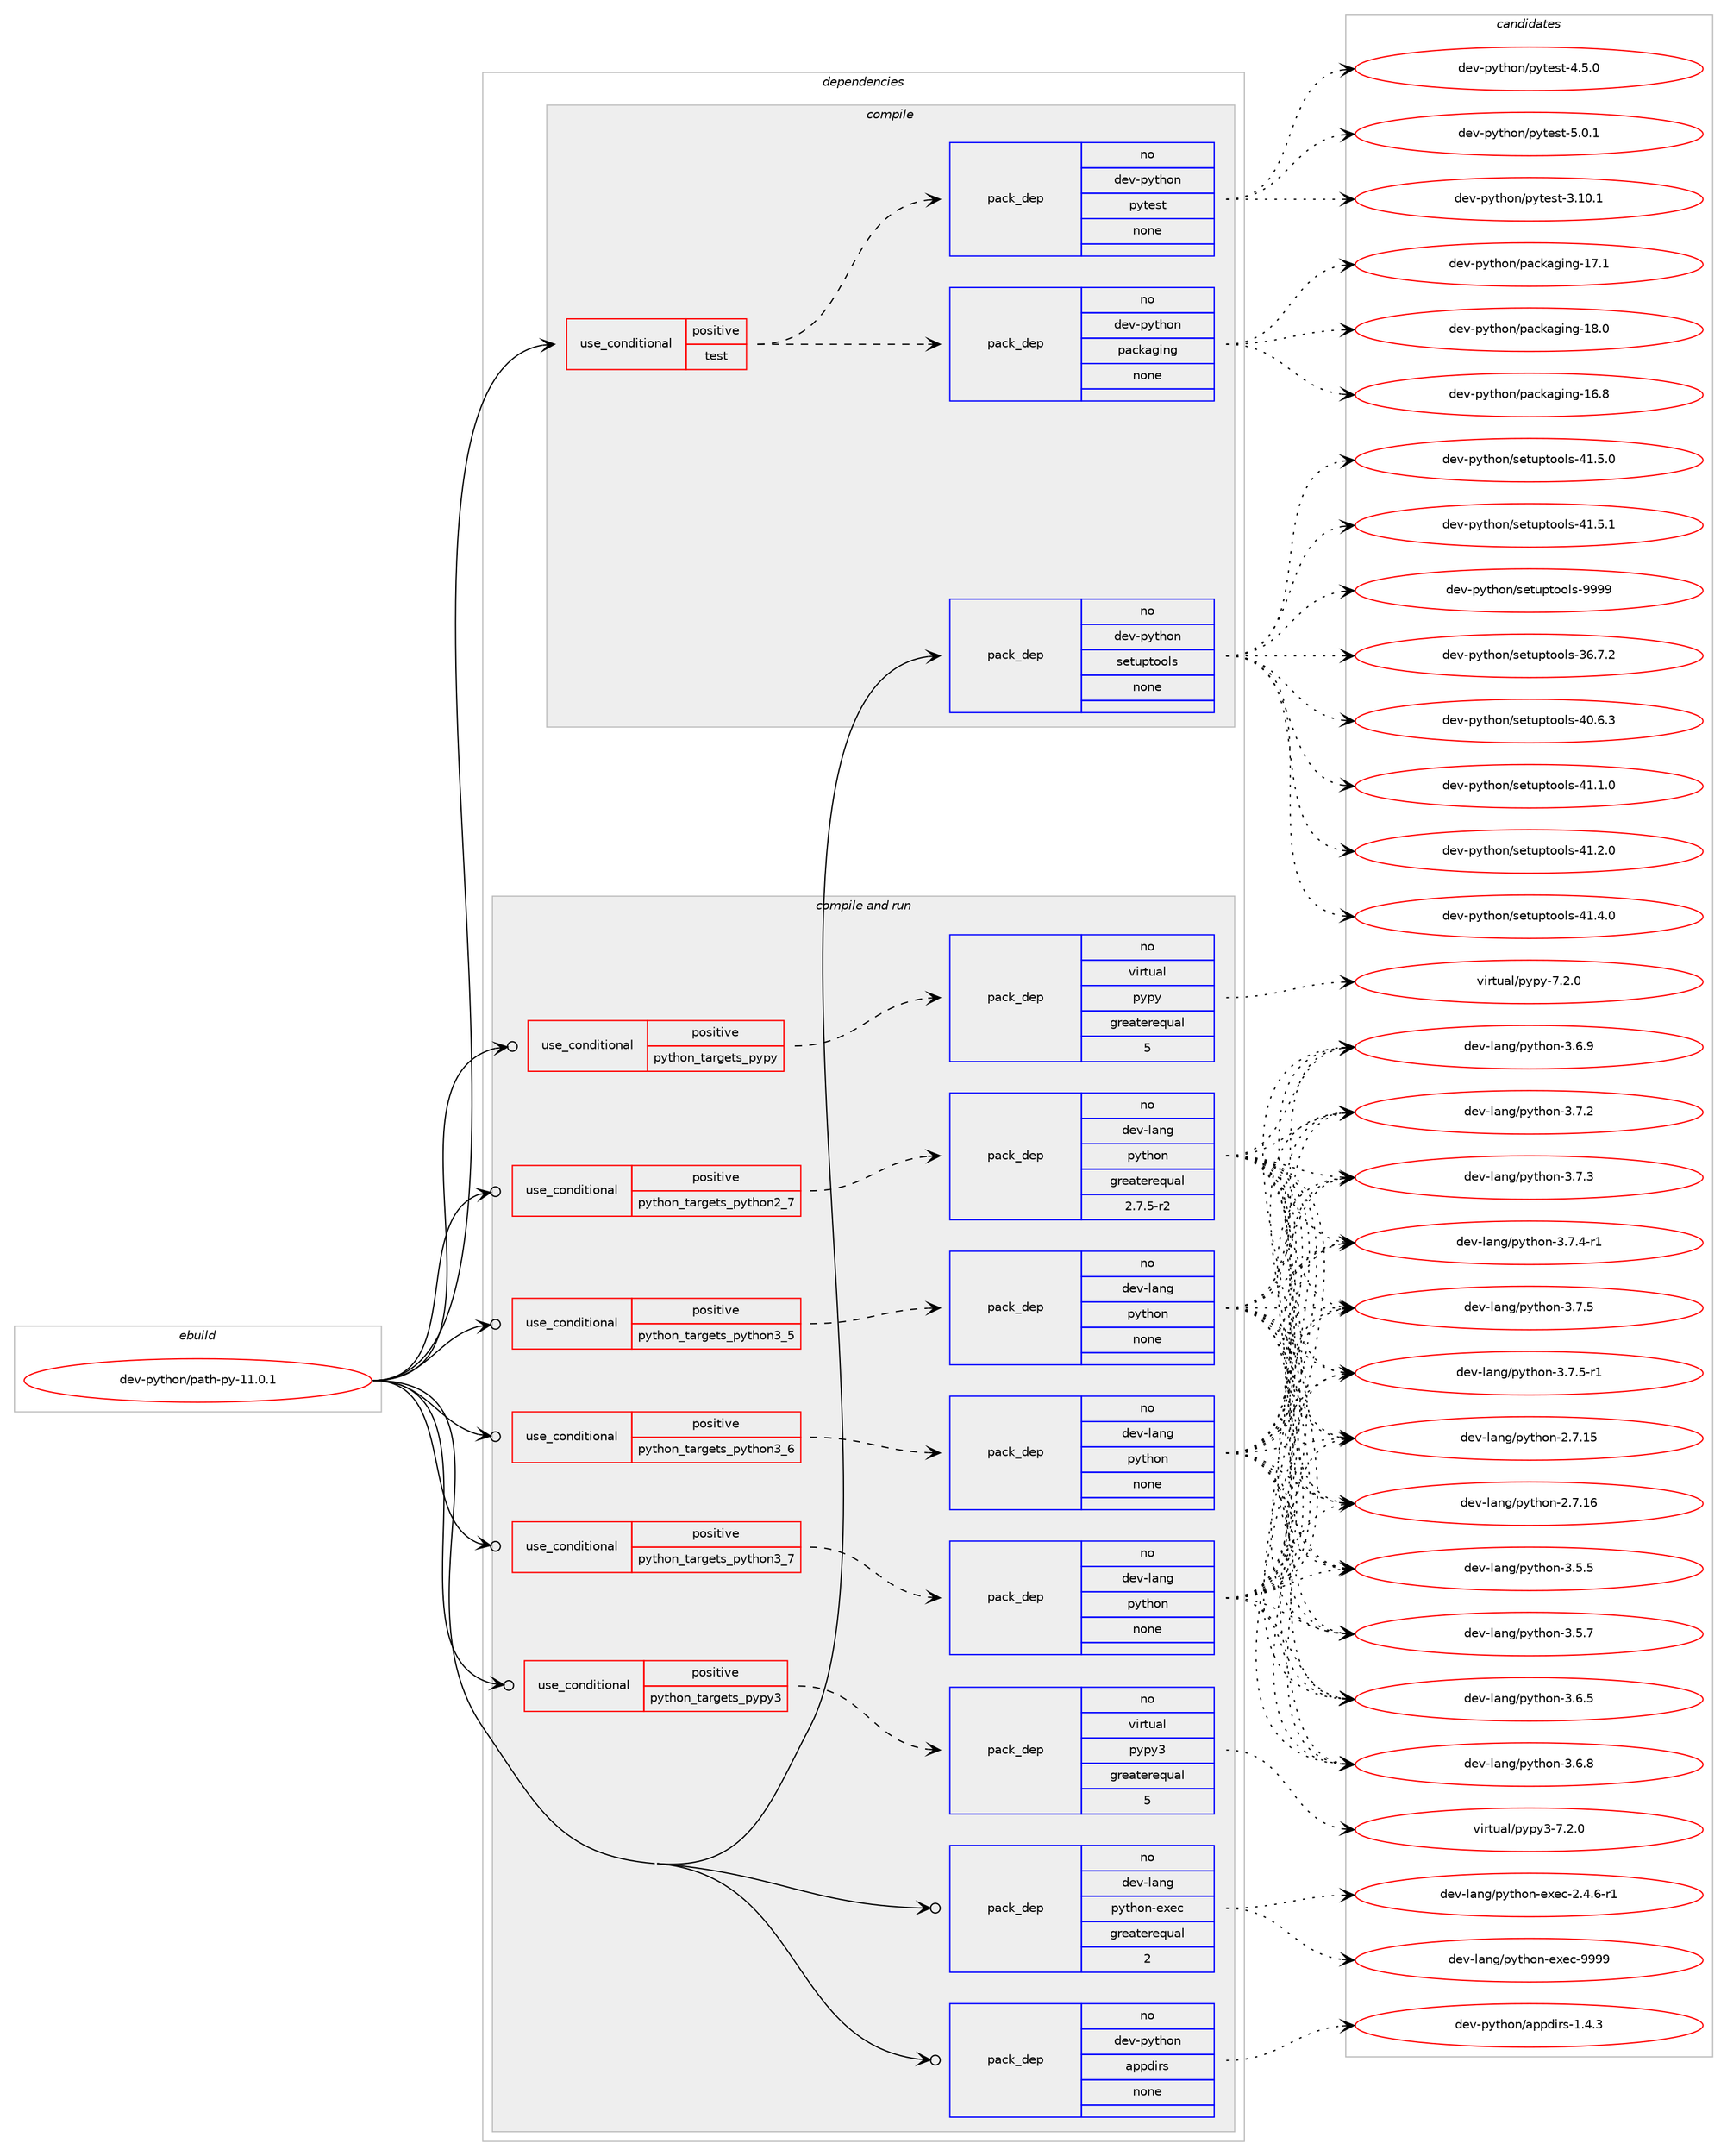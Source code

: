 digraph prolog {

# *************
# Graph options
# *************

newrank=true;
concentrate=true;
compound=true;
graph [rankdir=LR,fontname=Helvetica,fontsize=10,ranksep=1.5];#, ranksep=2.5, nodesep=0.2];
edge  [arrowhead=vee];
node  [fontname=Helvetica,fontsize=10];

# **********
# The ebuild
# **********

subgraph cluster_leftcol {
color=gray;
rank=same;
label=<<i>ebuild</i>>;
id [label="dev-python/path-py-11.0.1", color=red, width=4, href="../dev-python/path-py-11.0.1.svg"];
}

# ****************
# The dependencies
# ****************

subgraph cluster_midcol {
color=gray;
label=<<i>dependencies</i>>;
subgraph cluster_compile {
fillcolor="#eeeeee";
style=filled;
label=<<i>compile</i>>;
subgraph cond144183 {
dependency620993 [label=<<TABLE BORDER="0" CELLBORDER="1" CELLSPACING="0" CELLPADDING="4"><TR><TD ROWSPAN="3" CELLPADDING="10">use_conditional</TD></TR><TR><TD>positive</TD></TR><TR><TD>test</TD></TR></TABLE>>, shape=none, color=red];
subgraph pack464970 {
dependency620994 [label=<<TABLE BORDER="0" CELLBORDER="1" CELLSPACING="0" CELLPADDING="4" WIDTH="220"><TR><TD ROWSPAN="6" CELLPADDING="30">pack_dep</TD></TR><TR><TD WIDTH="110">no</TD></TR><TR><TD>dev-python</TD></TR><TR><TD>packaging</TD></TR><TR><TD>none</TD></TR><TR><TD></TD></TR></TABLE>>, shape=none, color=blue];
}
dependency620993:e -> dependency620994:w [weight=20,style="dashed",arrowhead="vee"];
subgraph pack464971 {
dependency620995 [label=<<TABLE BORDER="0" CELLBORDER="1" CELLSPACING="0" CELLPADDING="4" WIDTH="220"><TR><TD ROWSPAN="6" CELLPADDING="30">pack_dep</TD></TR><TR><TD WIDTH="110">no</TD></TR><TR><TD>dev-python</TD></TR><TR><TD>pytest</TD></TR><TR><TD>none</TD></TR><TR><TD></TD></TR></TABLE>>, shape=none, color=blue];
}
dependency620993:e -> dependency620995:w [weight=20,style="dashed",arrowhead="vee"];
}
id:e -> dependency620993:w [weight=20,style="solid",arrowhead="vee"];
subgraph pack464972 {
dependency620996 [label=<<TABLE BORDER="0" CELLBORDER="1" CELLSPACING="0" CELLPADDING="4" WIDTH="220"><TR><TD ROWSPAN="6" CELLPADDING="30">pack_dep</TD></TR><TR><TD WIDTH="110">no</TD></TR><TR><TD>dev-python</TD></TR><TR><TD>setuptools</TD></TR><TR><TD>none</TD></TR><TR><TD></TD></TR></TABLE>>, shape=none, color=blue];
}
id:e -> dependency620996:w [weight=20,style="solid",arrowhead="vee"];
}
subgraph cluster_compileandrun {
fillcolor="#eeeeee";
style=filled;
label=<<i>compile and run</i>>;
subgraph cond144184 {
dependency620997 [label=<<TABLE BORDER="0" CELLBORDER="1" CELLSPACING="0" CELLPADDING="4"><TR><TD ROWSPAN="3" CELLPADDING="10">use_conditional</TD></TR><TR><TD>positive</TD></TR><TR><TD>python_targets_pypy</TD></TR></TABLE>>, shape=none, color=red];
subgraph pack464973 {
dependency620998 [label=<<TABLE BORDER="0" CELLBORDER="1" CELLSPACING="0" CELLPADDING="4" WIDTH="220"><TR><TD ROWSPAN="6" CELLPADDING="30">pack_dep</TD></TR><TR><TD WIDTH="110">no</TD></TR><TR><TD>virtual</TD></TR><TR><TD>pypy</TD></TR><TR><TD>greaterequal</TD></TR><TR><TD>5</TD></TR></TABLE>>, shape=none, color=blue];
}
dependency620997:e -> dependency620998:w [weight=20,style="dashed",arrowhead="vee"];
}
id:e -> dependency620997:w [weight=20,style="solid",arrowhead="odotvee"];
subgraph cond144185 {
dependency620999 [label=<<TABLE BORDER="0" CELLBORDER="1" CELLSPACING="0" CELLPADDING="4"><TR><TD ROWSPAN="3" CELLPADDING="10">use_conditional</TD></TR><TR><TD>positive</TD></TR><TR><TD>python_targets_pypy3</TD></TR></TABLE>>, shape=none, color=red];
subgraph pack464974 {
dependency621000 [label=<<TABLE BORDER="0" CELLBORDER="1" CELLSPACING="0" CELLPADDING="4" WIDTH="220"><TR><TD ROWSPAN="6" CELLPADDING="30">pack_dep</TD></TR><TR><TD WIDTH="110">no</TD></TR><TR><TD>virtual</TD></TR><TR><TD>pypy3</TD></TR><TR><TD>greaterequal</TD></TR><TR><TD>5</TD></TR></TABLE>>, shape=none, color=blue];
}
dependency620999:e -> dependency621000:w [weight=20,style="dashed",arrowhead="vee"];
}
id:e -> dependency620999:w [weight=20,style="solid",arrowhead="odotvee"];
subgraph cond144186 {
dependency621001 [label=<<TABLE BORDER="0" CELLBORDER="1" CELLSPACING="0" CELLPADDING="4"><TR><TD ROWSPAN="3" CELLPADDING="10">use_conditional</TD></TR><TR><TD>positive</TD></TR><TR><TD>python_targets_python2_7</TD></TR></TABLE>>, shape=none, color=red];
subgraph pack464975 {
dependency621002 [label=<<TABLE BORDER="0" CELLBORDER="1" CELLSPACING="0" CELLPADDING="4" WIDTH="220"><TR><TD ROWSPAN="6" CELLPADDING="30">pack_dep</TD></TR><TR><TD WIDTH="110">no</TD></TR><TR><TD>dev-lang</TD></TR><TR><TD>python</TD></TR><TR><TD>greaterequal</TD></TR><TR><TD>2.7.5-r2</TD></TR></TABLE>>, shape=none, color=blue];
}
dependency621001:e -> dependency621002:w [weight=20,style="dashed",arrowhead="vee"];
}
id:e -> dependency621001:w [weight=20,style="solid",arrowhead="odotvee"];
subgraph cond144187 {
dependency621003 [label=<<TABLE BORDER="0" CELLBORDER="1" CELLSPACING="0" CELLPADDING="4"><TR><TD ROWSPAN="3" CELLPADDING="10">use_conditional</TD></TR><TR><TD>positive</TD></TR><TR><TD>python_targets_python3_5</TD></TR></TABLE>>, shape=none, color=red];
subgraph pack464976 {
dependency621004 [label=<<TABLE BORDER="0" CELLBORDER="1" CELLSPACING="0" CELLPADDING="4" WIDTH="220"><TR><TD ROWSPAN="6" CELLPADDING="30">pack_dep</TD></TR><TR><TD WIDTH="110">no</TD></TR><TR><TD>dev-lang</TD></TR><TR><TD>python</TD></TR><TR><TD>none</TD></TR><TR><TD></TD></TR></TABLE>>, shape=none, color=blue];
}
dependency621003:e -> dependency621004:w [weight=20,style="dashed",arrowhead="vee"];
}
id:e -> dependency621003:w [weight=20,style="solid",arrowhead="odotvee"];
subgraph cond144188 {
dependency621005 [label=<<TABLE BORDER="0" CELLBORDER="1" CELLSPACING="0" CELLPADDING="4"><TR><TD ROWSPAN="3" CELLPADDING="10">use_conditional</TD></TR><TR><TD>positive</TD></TR><TR><TD>python_targets_python3_6</TD></TR></TABLE>>, shape=none, color=red];
subgraph pack464977 {
dependency621006 [label=<<TABLE BORDER="0" CELLBORDER="1" CELLSPACING="0" CELLPADDING="4" WIDTH="220"><TR><TD ROWSPAN="6" CELLPADDING="30">pack_dep</TD></TR><TR><TD WIDTH="110">no</TD></TR><TR><TD>dev-lang</TD></TR><TR><TD>python</TD></TR><TR><TD>none</TD></TR><TR><TD></TD></TR></TABLE>>, shape=none, color=blue];
}
dependency621005:e -> dependency621006:w [weight=20,style="dashed",arrowhead="vee"];
}
id:e -> dependency621005:w [weight=20,style="solid",arrowhead="odotvee"];
subgraph cond144189 {
dependency621007 [label=<<TABLE BORDER="0" CELLBORDER="1" CELLSPACING="0" CELLPADDING="4"><TR><TD ROWSPAN="3" CELLPADDING="10">use_conditional</TD></TR><TR><TD>positive</TD></TR><TR><TD>python_targets_python3_7</TD></TR></TABLE>>, shape=none, color=red];
subgraph pack464978 {
dependency621008 [label=<<TABLE BORDER="0" CELLBORDER="1" CELLSPACING="0" CELLPADDING="4" WIDTH="220"><TR><TD ROWSPAN="6" CELLPADDING="30">pack_dep</TD></TR><TR><TD WIDTH="110">no</TD></TR><TR><TD>dev-lang</TD></TR><TR><TD>python</TD></TR><TR><TD>none</TD></TR><TR><TD></TD></TR></TABLE>>, shape=none, color=blue];
}
dependency621007:e -> dependency621008:w [weight=20,style="dashed",arrowhead="vee"];
}
id:e -> dependency621007:w [weight=20,style="solid",arrowhead="odotvee"];
subgraph pack464979 {
dependency621009 [label=<<TABLE BORDER="0" CELLBORDER="1" CELLSPACING="0" CELLPADDING="4" WIDTH="220"><TR><TD ROWSPAN="6" CELLPADDING="30">pack_dep</TD></TR><TR><TD WIDTH="110">no</TD></TR><TR><TD>dev-lang</TD></TR><TR><TD>python-exec</TD></TR><TR><TD>greaterequal</TD></TR><TR><TD>2</TD></TR></TABLE>>, shape=none, color=blue];
}
id:e -> dependency621009:w [weight=20,style="solid",arrowhead="odotvee"];
subgraph pack464980 {
dependency621010 [label=<<TABLE BORDER="0" CELLBORDER="1" CELLSPACING="0" CELLPADDING="4" WIDTH="220"><TR><TD ROWSPAN="6" CELLPADDING="30">pack_dep</TD></TR><TR><TD WIDTH="110">no</TD></TR><TR><TD>dev-python</TD></TR><TR><TD>appdirs</TD></TR><TR><TD>none</TD></TR><TR><TD></TD></TR></TABLE>>, shape=none, color=blue];
}
id:e -> dependency621010:w [weight=20,style="solid",arrowhead="odotvee"];
}
subgraph cluster_run {
fillcolor="#eeeeee";
style=filled;
label=<<i>run</i>>;
}
}

# **************
# The candidates
# **************

subgraph cluster_choices {
rank=same;
color=gray;
label=<<i>candidates</i>>;

subgraph choice464970 {
color=black;
nodesep=1;
choice10010111845112121116104111110471129799107971031051101034549544656 [label="dev-python/packaging-16.8", color=red, width=4,href="../dev-python/packaging-16.8.svg"];
choice10010111845112121116104111110471129799107971031051101034549554649 [label="dev-python/packaging-17.1", color=red, width=4,href="../dev-python/packaging-17.1.svg"];
choice10010111845112121116104111110471129799107971031051101034549564648 [label="dev-python/packaging-18.0", color=red, width=4,href="../dev-python/packaging-18.0.svg"];
dependency620994:e -> choice10010111845112121116104111110471129799107971031051101034549544656:w [style=dotted,weight="100"];
dependency620994:e -> choice10010111845112121116104111110471129799107971031051101034549554649:w [style=dotted,weight="100"];
dependency620994:e -> choice10010111845112121116104111110471129799107971031051101034549564648:w [style=dotted,weight="100"];
}
subgraph choice464971 {
color=black;
nodesep=1;
choice100101118451121211161041111104711212111610111511645514649484649 [label="dev-python/pytest-3.10.1", color=red, width=4,href="../dev-python/pytest-3.10.1.svg"];
choice1001011184511212111610411111047112121116101115116455246534648 [label="dev-python/pytest-4.5.0", color=red, width=4,href="../dev-python/pytest-4.5.0.svg"];
choice1001011184511212111610411111047112121116101115116455346484649 [label="dev-python/pytest-5.0.1", color=red, width=4,href="../dev-python/pytest-5.0.1.svg"];
dependency620995:e -> choice100101118451121211161041111104711212111610111511645514649484649:w [style=dotted,weight="100"];
dependency620995:e -> choice1001011184511212111610411111047112121116101115116455246534648:w [style=dotted,weight="100"];
dependency620995:e -> choice1001011184511212111610411111047112121116101115116455346484649:w [style=dotted,weight="100"];
}
subgraph choice464972 {
color=black;
nodesep=1;
choice100101118451121211161041111104711510111611711211611111110811545515446554650 [label="dev-python/setuptools-36.7.2", color=red, width=4,href="../dev-python/setuptools-36.7.2.svg"];
choice100101118451121211161041111104711510111611711211611111110811545524846544651 [label="dev-python/setuptools-40.6.3", color=red, width=4,href="../dev-python/setuptools-40.6.3.svg"];
choice100101118451121211161041111104711510111611711211611111110811545524946494648 [label="dev-python/setuptools-41.1.0", color=red, width=4,href="../dev-python/setuptools-41.1.0.svg"];
choice100101118451121211161041111104711510111611711211611111110811545524946504648 [label="dev-python/setuptools-41.2.0", color=red, width=4,href="../dev-python/setuptools-41.2.0.svg"];
choice100101118451121211161041111104711510111611711211611111110811545524946524648 [label="dev-python/setuptools-41.4.0", color=red, width=4,href="../dev-python/setuptools-41.4.0.svg"];
choice100101118451121211161041111104711510111611711211611111110811545524946534648 [label="dev-python/setuptools-41.5.0", color=red, width=4,href="../dev-python/setuptools-41.5.0.svg"];
choice100101118451121211161041111104711510111611711211611111110811545524946534649 [label="dev-python/setuptools-41.5.1", color=red, width=4,href="../dev-python/setuptools-41.5.1.svg"];
choice10010111845112121116104111110471151011161171121161111111081154557575757 [label="dev-python/setuptools-9999", color=red, width=4,href="../dev-python/setuptools-9999.svg"];
dependency620996:e -> choice100101118451121211161041111104711510111611711211611111110811545515446554650:w [style=dotted,weight="100"];
dependency620996:e -> choice100101118451121211161041111104711510111611711211611111110811545524846544651:w [style=dotted,weight="100"];
dependency620996:e -> choice100101118451121211161041111104711510111611711211611111110811545524946494648:w [style=dotted,weight="100"];
dependency620996:e -> choice100101118451121211161041111104711510111611711211611111110811545524946504648:w [style=dotted,weight="100"];
dependency620996:e -> choice100101118451121211161041111104711510111611711211611111110811545524946524648:w [style=dotted,weight="100"];
dependency620996:e -> choice100101118451121211161041111104711510111611711211611111110811545524946534648:w [style=dotted,weight="100"];
dependency620996:e -> choice100101118451121211161041111104711510111611711211611111110811545524946534649:w [style=dotted,weight="100"];
dependency620996:e -> choice10010111845112121116104111110471151011161171121161111111081154557575757:w [style=dotted,weight="100"];
}
subgraph choice464973 {
color=black;
nodesep=1;
choice1181051141161179710847112121112121455546504648 [label="virtual/pypy-7.2.0", color=red, width=4,href="../virtual/pypy-7.2.0.svg"];
dependency620998:e -> choice1181051141161179710847112121112121455546504648:w [style=dotted,weight="100"];
}
subgraph choice464974 {
color=black;
nodesep=1;
choice118105114116117971084711212111212151455546504648 [label="virtual/pypy3-7.2.0", color=red, width=4,href="../virtual/pypy3-7.2.0.svg"];
dependency621000:e -> choice118105114116117971084711212111212151455546504648:w [style=dotted,weight="100"];
}
subgraph choice464975 {
color=black;
nodesep=1;
choice10010111845108971101034711212111610411111045504655464953 [label="dev-lang/python-2.7.15", color=red, width=4,href="../dev-lang/python-2.7.15.svg"];
choice10010111845108971101034711212111610411111045504655464954 [label="dev-lang/python-2.7.16", color=red, width=4,href="../dev-lang/python-2.7.16.svg"];
choice100101118451089711010347112121116104111110455146534653 [label="dev-lang/python-3.5.5", color=red, width=4,href="../dev-lang/python-3.5.5.svg"];
choice100101118451089711010347112121116104111110455146534655 [label="dev-lang/python-3.5.7", color=red, width=4,href="../dev-lang/python-3.5.7.svg"];
choice100101118451089711010347112121116104111110455146544653 [label="dev-lang/python-3.6.5", color=red, width=4,href="../dev-lang/python-3.6.5.svg"];
choice100101118451089711010347112121116104111110455146544656 [label="dev-lang/python-3.6.8", color=red, width=4,href="../dev-lang/python-3.6.8.svg"];
choice100101118451089711010347112121116104111110455146544657 [label="dev-lang/python-3.6.9", color=red, width=4,href="../dev-lang/python-3.6.9.svg"];
choice100101118451089711010347112121116104111110455146554650 [label="dev-lang/python-3.7.2", color=red, width=4,href="../dev-lang/python-3.7.2.svg"];
choice100101118451089711010347112121116104111110455146554651 [label="dev-lang/python-3.7.3", color=red, width=4,href="../dev-lang/python-3.7.3.svg"];
choice1001011184510897110103471121211161041111104551465546524511449 [label="dev-lang/python-3.7.4-r1", color=red, width=4,href="../dev-lang/python-3.7.4-r1.svg"];
choice100101118451089711010347112121116104111110455146554653 [label="dev-lang/python-3.7.5", color=red, width=4,href="../dev-lang/python-3.7.5.svg"];
choice1001011184510897110103471121211161041111104551465546534511449 [label="dev-lang/python-3.7.5-r1", color=red, width=4,href="../dev-lang/python-3.7.5-r1.svg"];
dependency621002:e -> choice10010111845108971101034711212111610411111045504655464953:w [style=dotted,weight="100"];
dependency621002:e -> choice10010111845108971101034711212111610411111045504655464954:w [style=dotted,weight="100"];
dependency621002:e -> choice100101118451089711010347112121116104111110455146534653:w [style=dotted,weight="100"];
dependency621002:e -> choice100101118451089711010347112121116104111110455146534655:w [style=dotted,weight="100"];
dependency621002:e -> choice100101118451089711010347112121116104111110455146544653:w [style=dotted,weight="100"];
dependency621002:e -> choice100101118451089711010347112121116104111110455146544656:w [style=dotted,weight="100"];
dependency621002:e -> choice100101118451089711010347112121116104111110455146544657:w [style=dotted,weight="100"];
dependency621002:e -> choice100101118451089711010347112121116104111110455146554650:w [style=dotted,weight="100"];
dependency621002:e -> choice100101118451089711010347112121116104111110455146554651:w [style=dotted,weight="100"];
dependency621002:e -> choice1001011184510897110103471121211161041111104551465546524511449:w [style=dotted,weight="100"];
dependency621002:e -> choice100101118451089711010347112121116104111110455146554653:w [style=dotted,weight="100"];
dependency621002:e -> choice1001011184510897110103471121211161041111104551465546534511449:w [style=dotted,weight="100"];
}
subgraph choice464976 {
color=black;
nodesep=1;
choice10010111845108971101034711212111610411111045504655464953 [label="dev-lang/python-2.7.15", color=red, width=4,href="../dev-lang/python-2.7.15.svg"];
choice10010111845108971101034711212111610411111045504655464954 [label="dev-lang/python-2.7.16", color=red, width=4,href="../dev-lang/python-2.7.16.svg"];
choice100101118451089711010347112121116104111110455146534653 [label="dev-lang/python-3.5.5", color=red, width=4,href="../dev-lang/python-3.5.5.svg"];
choice100101118451089711010347112121116104111110455146534655 [label="dev-lang/python-3.5.7", color=red, width=4,href="../dev-lang/python-3.5.7.svg"];
choice100101118451089711010347112121116104111110455146544653 [label="dev-lang/python-3.6.5", color=red, width=4,href="../dev-lang/python-3.6.5.svg"];
choice100101118451089711010347112121116104111110455146544656 [label="dev-lang/python-3.6.8", color=red, width=4,href="../dev-lang/python-3.6.8.svg"];
choice100101118451089711010347112121116104111110455146544657 [label="dev-lang/python-3.6.9", color=red, width=4,href="../dev-lang/python-3.6.9.svg"];
choice100101118451089711010347112121116104111110455146554650 [label="dev-lang/python-3.7.2", color=red, width=4,href="../dev-lang/python-3.7.2.svg"];
choice100101118451089711010347112121116104111110455146554651 [label="dev-lang/python-3.7.3", color=red, width=4,href="../dev-lang/python-3.7.3.svg"];
choice1001011184510897110103471121211161041111104551465546524511449 [label="dev-lang/python-3.7.4-r1", color=red, width=4,href="../dev-lang/python-3.7.4-r1.svg"];
choice100101118451089711010347112121116104111110455146554653 [label="dev-lang/python-3.7.5", color=red, width=4,href="../dev-lang/python-3.7.5.svg"];
choice1001011184510897110103471121211161041111104551465546534511449 [label="dev-lang/python-3.7.5-r1", color=red, width=4,href="../dev-lang/python-3.7.5-r1.svg"];
dependency621004:e -> choice10010111845108971101034711212111610411111045504655464953:w [style=dotted,weight="100"];
dependency621004:e -> choice10010111845108971101034711212111610411111045504655464954:w [style=dotted,weight="100"];
dependency621004:e -> choice100101118451089711010347112121116104111110455146534653:w [style=dotted,weight="100"];
dependency621004:e -> choice100101118451089711010347112121116104111110455146534655:w [style=dotted,weight="100"];
dependency621004:e -> choice100101118451089711010347112121116104111110455146544653:w [style=dotted,weight="100"];
dependency621004:e -> choice100101118451089711010347112121116104111110455146544656:w [style=dotted,weight="100"];
dependency621004:e -> choice100101118451089711010347112121116104111110455146544657:w [style=dotted,weight="100"];
dependency621004:e -> choice100101118451089711010347112121116104111110455146554650:w [style=dotted,weight="100"];
dependency621004:e -> choice100101118451089711010347112121116104111110455146554651:w [style=dotted,weight="100"];
dependency621004:e -> choice1001011184510897110103471121211161041111104551465546524511449:w [style=dotted,weight="100"];
dependency621004:e -> choice100101118451089711010347112121116104111110455146554653:w [style=dotted,weight="100"];
dependency621004:e -> choice1001011184510897110103471121211161041111104551465546534511449:w [style=dotted,weight="100"];
}
subgraph choice464977 {
color=black;
nodesep=1;
choice10010111845108971101034711212111610411111045504655464953 [label="dev-lang/python-2.7.15", color=red, width=4,href="../dev-lang/python-2.7.15.svg"];
choice10010111845108971101034711212111610411111045504655464954 [label="dev-lang/python-2.7.16", color=red, width=4,href="../dev-lang/python-2.7.16.svg"];
choice100101118451089711010347112121116104111110455146534653 [label="dev-lang/python-3.5.5", color=red, width=4,href="../dev-lang/python-3.5.5.svg"];
choice100101118451089711010347112121116104111110455146534655 [label="dev-lang/python-3.5.7", color=red, width=4,href="../dev-lang/python-3.5.7.svg"];
choice100101118451089711010347112121116104111110455146544653 [label="dev-lang/python-3.6.5", color=red, width=4,href="../dev-lang/python-3.6.5.svg"];
choice100101118451089711010347112121116104111110455146544656 [label="dev-lang/python-3.6.8", color=red, width=4,href="../dev-lang/python-3.6.8.svg"];
choice100101118451089711010347112121116104111110455146544657 [label="dev-lang/python-3.6.9", color=red, width=4,href="../dev-lang/python-3.6.9.svg"];
choice100101118451089711010347112121116104111110455146554650 [label="dev-lang/python-3.7.2", color=red, width=4,href="../dev-lang/python-3.7.2.svg"];
choice100101118451089711010347112121116104111110455146554651 [label="dev-lang/python-3.7.3", color=red, width=4,href="../dev-lang/python-3.7.3.svg"];
choice1001011184510897110103471121211161041111104551465546524511449 [label="dev-lang/python-3.7.4-r1", color=red, width=4,href="../dev-lang/python-3.7.4-r1.svg"];
choice100101118451089711010347112121116104111110455146554653 [label="dev-lang/python-3.7.5", color=red, width=4,href="../dev-lang/python-3.7.5.svg"];
choice1001011184510897110103471121211161041111104551465546534511449 [label="dev-lang/python-3.7.5-r1", color=red, width=4,href="../dev-lang/python-3.7.5-r1.svg"];
dependency621006:e -> choice10010111845108971101034711212111610411111045504655464953:w [style=dotted,weight="100"];
dependency621006:e -> choice10010111845108971101034711212111610411111045504655464954:w [style=dotted,weight="100"];
dependency621006:e -> choice100101118451089711010347112121116104111110455146534653:w [style=dotted,weight="100"];
dependency621006:e -> choice100101118451089711010347112121116104111110455146534655:w [style=dotted,weight="100"];
dependency621006:e -> choice100101118451089711010347112121116104111110455146544653:w [style=dotted,weight="100"];
dependency621006:e -> choice100101118451089711010347112121116104111110455146544656:w [style=dotted,weight="100"];
dependency621006:e -> choice100101118451089711010347112121116104111110455146544657:w [style=dotted,weight="100"];
dependency621006:e -> choice100101118451089711010347112121116104111110455146554650:w [style=dotted,weight="100"];
dependency621006:e -> choice100101118451089711010347112121116104111110455146554651:w [style=dotted,weight="100"];
dependency621006:e -> choice1001011184510897110103471121211161041111104551465546524511449:w [style=dotted,weight="100"];
dependency621006:e -> choice100101118451089711010347112121116104111110455146554653:w [style=dotted,weight="100"];
dependency621006:e -> choice1001011184510897110103471121211161041111104551465546534511449:w [style=dotted,weight="100"];
}
subgraph choice464978 {
color=black;
nodesep=1;
choice10010111845108971101034711212111610411111045504655464953 [label="dev-lang/python-2.7.15", color=red, width=4,href="../dev-lang/python-2.7.15.svg"];
choice10010111845108971101034711212111610411111045504655464954 [label="dev-lang/python-2.7.16", color=red, width=4,href="../dev-lang/python-2.7.16.svg"];
choice100101118451089711010347112121116104111110455146534653 [label="dev-lang/python-3.5.5", color=red, width=4,href="../dev-lang/python-3.5.5.svg"];
choice100101118451089711010347112121116104111110455146534655 [label="dev-lang/python-3.5.7", color=red, width=4,href="../dev-lang/python-3.5.7.svg"];
choice100101118451089711010347112121116104111110455146544653 [label="dev-lang/python-3.6.5", color=red, width=4,href="../dev-lang/python-3.6.5.svg"];
choice100101118451089711010347112121116104111110455146544656 [label="dev-lang/python-3.6.8", color=red, width=4,href="../dev-lang/python-3.6.8.svg"];
choice100101118451089711010347112121116104111110455146544657 [label="dev-lang/python-3.6.9", color=red, width=4,href="../dev-lang/python-3.6.9.svg"];
choice100101118451089711010347112121116104111110455146554650 [label="dev-lang/python-3.7.2", color=red, width=4,href="../dev-lang/python-3.7.2.svg"];
choice100101118451089711010347112121116104111110455146554651 [label="dev-lang/python-3.7.3", color=red, width=4,href="../dev-lang/python-3.7.3.svg"];
choice1001011184510897110103471121211161041111104551465546524511449 [label="dev-lang/python-3.7.4-r1", color=red, width=4,href="../dev-lang/python-3.7.4-r1.svg"];
choice100101118451089711010347112121116104111110455146554653 [label="dev-lang/python-3.7.5", color=red, width=4,href="../dev-lang/python-3.7.5.svg"];
choice1001011184510897110103471121211161041111104551465546534511449 [label="dev-lang/python-3.7.5-r1", color=red, width=4,href="../dev-lang/python-3.7.5-r1.svg"];
dependency621008:e -> choice10010111845108971101034711212111610411111045504655464953:w [style=dotted,weight="100"];
dependency621008:e -> choice10010111845108971101034711212111610411111045504655464954:w [style=dotted,weight="100"];
dependency621008:e -> choice100101118451089711010347112121116104111110455146534653:w [style=dotted,weight="100"];
dependency621008:e -> choice100101118451089711010347112121116104111110455146534655:w [style=dotted,weight="100"];
dependency621008:e -> choice100101118451089711010347112121116104111110455146544653:w [style=dotted,weight="100"];
dependency621008:e -> choice100101118451089711010347112121116104111110455146544656:w [style=dotted,weight="100"];
dependency621008:e -> choice100101118451089711010347112121116104111110455146544657:w [style=dotted,weight="100"];
dependency621008:e -> choice100101118451089711010347112121116104111110455146554650:w [style=dotted,weight="100"];
dependency621008:e -> choice100101118451089711010347112121116104111110455146554651:w [style=dotted,weight="100"];
dependency621008:e -> choice1001011184510897110103471121211161041111104551465546524511449:w [style=dotted,weight="100"];
dependency621008:e -> choice100101118451089711010347112121116104111110455146554653:w [style=dotted,weight="100"];
dependency621008:e -> choice1001011184510897110103471121211161041111104551465546534511449:w [style=dotted,weight="100"];
}
subgraph choice464979 {
color=black;
nodesep=1;
choice10010111845108971101034711212111610411111045101120101994550465246544511449 [label="dev-lang/python-exec-2.4.6-r1", color=red, width=4,href="../dev-lang/python-exec-2.4.6-r1.svg"];
choice10010111845108971101034711212111610411111045101120101994557575757 [label="dev-lang/python-exec-9999", color=red, width=4,href="../dev-lang/python-exec-9999.svg"];
dependency621009:e -> choice10010111845108971101034711212111610411111045101120101994550465246544511449:w [style=dotted,weight="100"];
dependency621009:e -> choice10010111845108971101034711212111610411111045101120101994557575757:w [style=dotted,weight="100"];
}
subgraph choice464980 {
color=black;
nodesep=1;
choice100101118451121211161041111104797112112100105114115454946524651 [label="dev-python/appdirs-1.4.3", color=red, width=4,href="../dev-python/appdirs-1.4.3.svg"];
dependency621010:e -> choice100101118451121211161041111104797112112100105114115454946524651:w [style=dotted,weight="100"];
}
}

}

